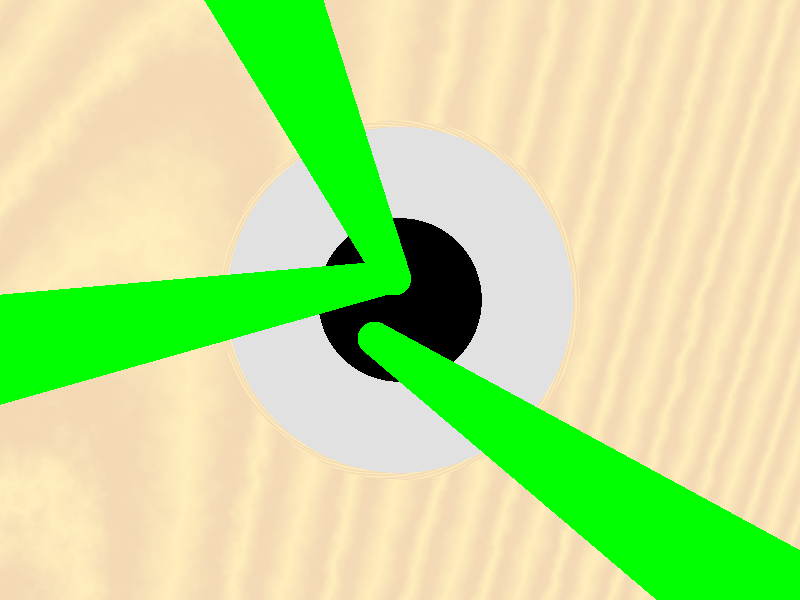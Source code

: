 #include "colors.inc" 
#include "woods.inc"  
#include "glass.inc"
#include "textures.inc"

//Light source
light_source {
    <15, 50, 70>
    color rgb <1, 1, 1>
    parallel
    photons{
        refraction on
        reflection on
    }
}

//Camera 
camera {
    location <5,15,4>
    look_at <5,10,4>
    right x*image_width/image_height
}

//Floor
plane { 
    <0,-1,0>, 0 
    texture {
        pigment {
            color rgb <1, 1, 1> 		
        }
        finish {
			diffuse 1.0
        } 
    }
}

#declare T0 = texture { T_Wood9 }
#declare T =
texture { T0
    finish { specular 0.70 roughness 0.5 ambient 0.3 }
}

#declare T3 = texture { T translate -x*10 rotate  <-50, 100, 0> translate z*100}

#declare wooden_box = 
union{
    difference{
        box {
            <0, 0, 0> <10, 10, 8>
            texture { T_Wood10
                finish { specular 0.2 roughness 0.05 ambient 0.35 }
                translate x*1
                rotate <0, 20, 0>
            }
        }
        union{
            cylinder{<5,5,-0.01>,<5,5,8.01>, 3.2}
            cylinder{<5,7,4>,<5,10.01,4>, 1.5}
            cylinder{<5,-0.01,4>,<5,7.9,4>, 2.5}
            texture { T_Wood10}
        }
    }
    difference{
        cylinder{<5,8.4,4>,<5,9.8,4> 1.499}
        cylinder{<5,8.39,4>,<5,9.81,4> 0.9}
        pigment{Grey transmit 0.4}
    }
}
 
#declare glass_cylinder = 
difference {
    cylinder{<5,0.01,4>,<5,8,4>, 2.499
        material{
            texture{Glass}
        }
    }
    cylinder{<5,7.9,4>,<5,8.1,4> 2.499
        pigment{transmit 1}
    }             
}

#declare green_goo =
cylinder {<5,0.02,4>,<5,2,4> 2.498
    texture{  
        pigment{rgb <0.645, 0.831, 0.268>}
        normal{
            ripples 0.3
            scale 0.25
            turbulence 0.75
            translate< 1,0,2>
        }
    }
}

#declare incense =
cylinder{<0,0,0>,<0,27,0> 0.2
    pigment{Green}
}             

#declare incense_burner =
union {
    object{wooden_box}
    object{glass_cylinder}
    object{green_goo}
    object{incense
        scale<1,0.97,1>
        translate<6.7,-1,4.8>
        rotate<-5,0,15>    
    }
    object{incense
        scale<1,1.1,1>
        translate<5.6,-1,2.9>
        rotate<10,0,5>    
    }
    object{incense
        scale<1,1.07,1>
        translate<2.5,-1,4.3>
        rotate<-5,0,-15>    
    }
}

object{incense_burner}  